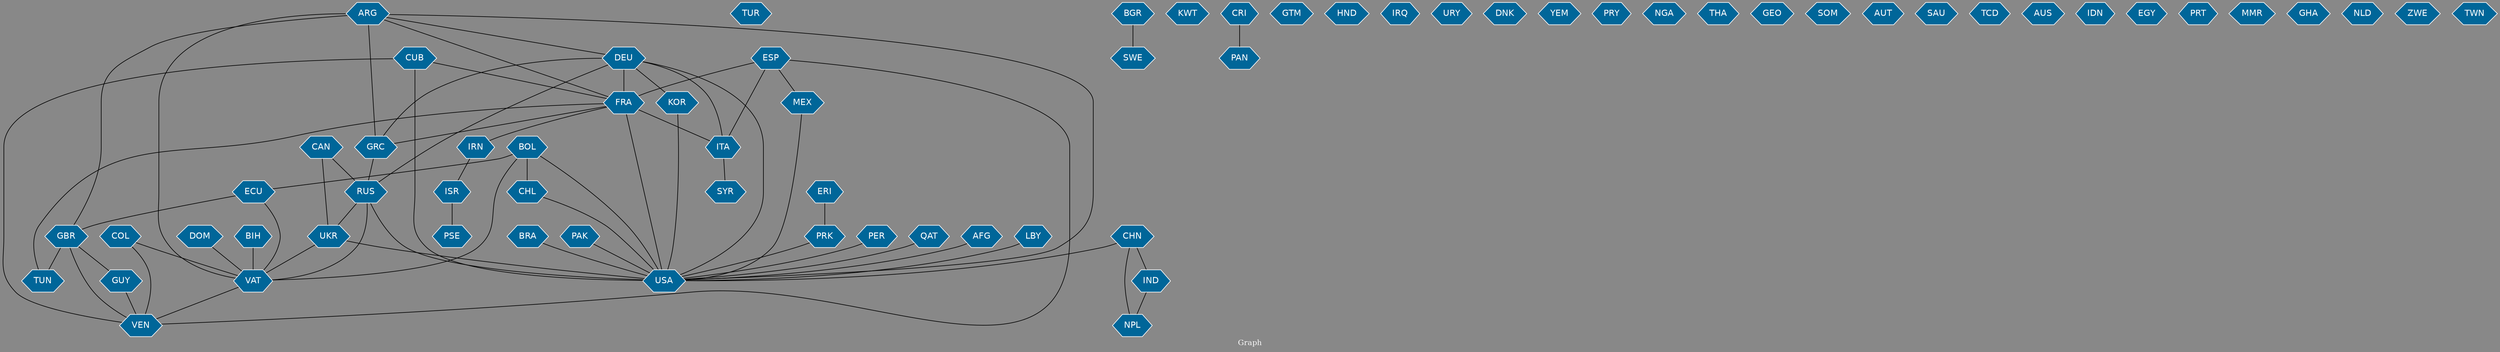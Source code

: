 // Countries together in item graph
graph {
	graph [bgcolor="#888888" fontcolor=white fontsize=12 label="Graph" outputorder=edgesfirst overlap=prism]
	node [color=white fillcolor="#006699" fontcolor=white fontname=Helvetica shape=hexagon style=filled]
	edge [arrowhead=open color=black fontcolor=white fontname=Courier fontsize=12]
		VEN [label=VEN]
		TUR [label=TUR]
		USA [label=USA]
		BGR [label=BGR]
		SWE [label=SWE]
		RUS [label=RUS]
		FRA [label=FRA]
		GRC [label=GRC]
		ITA [label=ITA]
		MEX [label=MEX]
		DEU [label=DEU]
		COL [label=COL]
		PSE [label=PSE]
		ARG [label=ARG]
		KOR [label=KOR]
		CHN [label=CHN]
		KWT [label=KWT]
		ISR [label=ISR]
		IRN [label=IRN]
		PAN [label=PAN]
		VAT [label=VAT]
		SYR [label=SYR]
		ESP [label=ESP]
		GTM [label=GTM]
		HND [label=HND]
		CUB [label=CUB]
		DOM [label=DOM]
		CHL [label=CHL]
		BOL [label=BOL]
		IRQ [label=IRQ]
		URY [label=URY]
		DNK [label=DNK]
		PER [label=PER]
		GBR [label=GBR]
		YEM [label=YEM]
		ECU [label=ECU]
		QAT [label=QAT]
		AFG [label=AFG]
		LBY [label=LBY]
		UKR [label=UKR]
		PRY [label=PRY]
		TUN [label=TUN]
		CAN [label=CAN]
		PRK [label=PRK]
		NGA [label=NGA]
		THA [label=THA]
		IND [label=IND]
		NPL [label=NPL]
		BRA [label=BRA]
		GEO [label=GEO]
		SOM [label=SOM]
		ERI [label=ERI]
		AUT [label=AUT]
		SAU [label=SAU]
		TCD [label=TCD]
		AUS [label=AUS]
		IDN [label=IDN]
		EGY [label=EGY]
		GUY [label=GUY]
		PRT [label=PRT]
		MMR [label=MMR]
		GHA [label=GHA]
		PAK [label=PAK]
		CRI [label=CRI]
		NLD [label=NLD]
		ZWE [label=ZWE]
		TWN [label=TWN]
		BIH [label=BIH]
			GRC -- RUS [weight=1]
			FRA -- USA [weight=5]
			DEU -- FRA [weight=3]
			ESP -- ITA [weight=1]
			ISR -- PSE [weight=4]
			COL -- VAT [weight=2]
			DEU -- RUS [weight=1]
			CUB -- FRA [weight=1]
			KOR -- USA [weight=1]
			CHL -- USA [weight=1]
			ERI -- PRK [weight=2]
			FRA -- ITA [weight=2]
			CHN -- NPL [weight=1]
			FRA -- IRN [weight=1]
			QAT -- USA [weight=1]
			LBY -- USA [weight=1]
			ARG -- USA [weight=1]
			ESP -- MEX [weight=1]
			CAN -- UKR [weight=1]
			ESP -- FRA [weight=1]
			ITA -- SYR [weight=1]
			GBR -- GUY [weight=1]
			ARG -- DEU [weight=1]
			BGR -- SWE [weight=1]
			CAN -- RUS [weight=1]
			GBR -- VEN [weight=1]
			DEU -- ITA [weight=1]
			ESP -- VEN [weight=1]
			CHN -- IND [weight=1]
			DEU -- GRC [weight=3]
			ARG -- GBR [weight=2]
			DOM -- VAT [weight=1]
			COL -- VEN [weight=1]
			DEU -- KOR [weight=1]
			VAT -- VEN [weight=1]
			AFG -- USA [weight=1]
			BRA -- USA [weight=3]
			MEX -- USA [weight=1]
			GUY -- VEN [weight=1]
			ARG -- VAT [weight=1]
			RUS -- VAT [weight=1]
			BIH -- VAT [weight=1]
			RUS -- USA [weight=2]
			ARG -- FRA [weight=1]
			PER -- USA [weight=1]
			DEU -- USA [weight=3]
			RUS -- UKR [weight=4]
			IRN -- ISR [weight=1]
			ARG -- GRC [weight=1]
			PAK -- USA [weight=1]
			CUB -- USA [weight=2]
			BOL -- ECU [weight=1]
			CHN -- USA [weight=2]
			ECU -- GBR [weight=2]
			GBR -- TUN [weight=2]
			UKR -- USA [weight=1]
			BOL -- CHL [weight=2]
			FRA -- GRC [weight=1]
			BOL -- VAT [weight=2]
			PRK -- USA [weight=1]
			FRA -- TUN [weight=1]
			UKR -- VAT [weight=1]
			BOL -- USA [weight=1]
			CRI -- PAN [weight=1]
			IND -- NPL [weight=1]
			ECU -- VAT [weight=1]
			CUB -- VEN [weight=1]
}